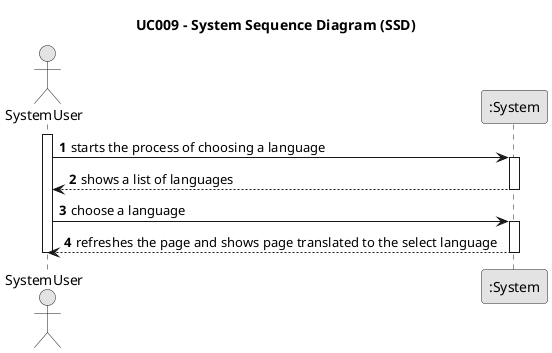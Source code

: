 @startuml
skinparam monochrome true
skinparam packageStyle rectangle
skinparam shadowing false

title UC009 - System Sequence Diagram (SSD)

autonumber

actor SystemUser
participant ":System" as System

activate SystemUser
    SystemUser -> System : starts the process of choosing a language
    activate System
        System --> SystemUser : shows a list of languages
    deactivate System

    SystemUser -> System : choose a language

    activate System
        System --> SystemUser : refreshes the page and shows page translated to the select language
    deactivate System

deactivate SystemUser

@enduml